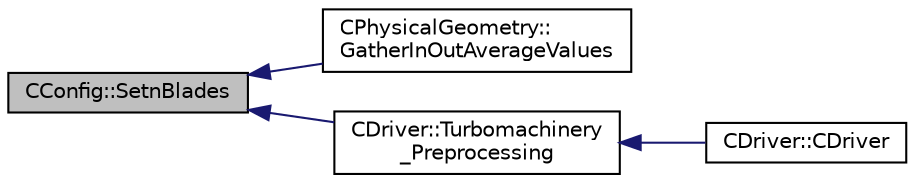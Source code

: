 digraph "CConfig::SetnBlades"
{
  edge [fontname="Helvetica",fontsize="10",labelfontname="Helvetica",labelfontsize="10"];
  node [fontname="Helvetica",fontsize="10",shape=record];
  rankdir="LR";
  Node15125 [label="CConfig::SetnBlades",height=0.2,width=0.4,color="black", fillcolor="grey75", style="filled", fontcolor="black"];
  Node15125 -> Node15126 [dir="back",color="midnightblue",fontsize="10",style="solid",fontname="Helvetica"];
  Node15126 [label="CPhysicalGeometry::\lGatherInOutAverageValues",height=0.2,width=0.4,color="black", fillcolor="white", style="filled",URL="$class_c_physical_geometry.html#a217e5337523ba85579c8a3d209bf25d9",tooltip="Set turbo boundary vertex. "];
  Node15125 -> Node15127 [dir="back",color="midnightblue",fontsize="10",style="solid",fontname="Helvetica"];
  Node15127 [label="CDriver::Turbomachinery\l_Preprocessing",height=0.2,width=0.4,color="black", fillcolor="white", style="filled",URL="$class_c_driver.html#a9189caa3851cae4f1c52d5a7a00e5b27",tooltip="Initiate value for static mesh movement such as the gridVel for the ROTATING frame. "];
  Node15127 -> Node15128 [dir="back",color="midnightblue",fontsize="10",style="solid",fontname="Helvetica"];
  Node15128 [label="CDriver::CDriver",height=0.2,width=0.4,color="black", fillcolor="white", style="filled",URL="$class_c_driver.html#a3fca4a013a6efa9bbb38fe78a86b5f3d",tooltip="Constructor of the class. "];
}
